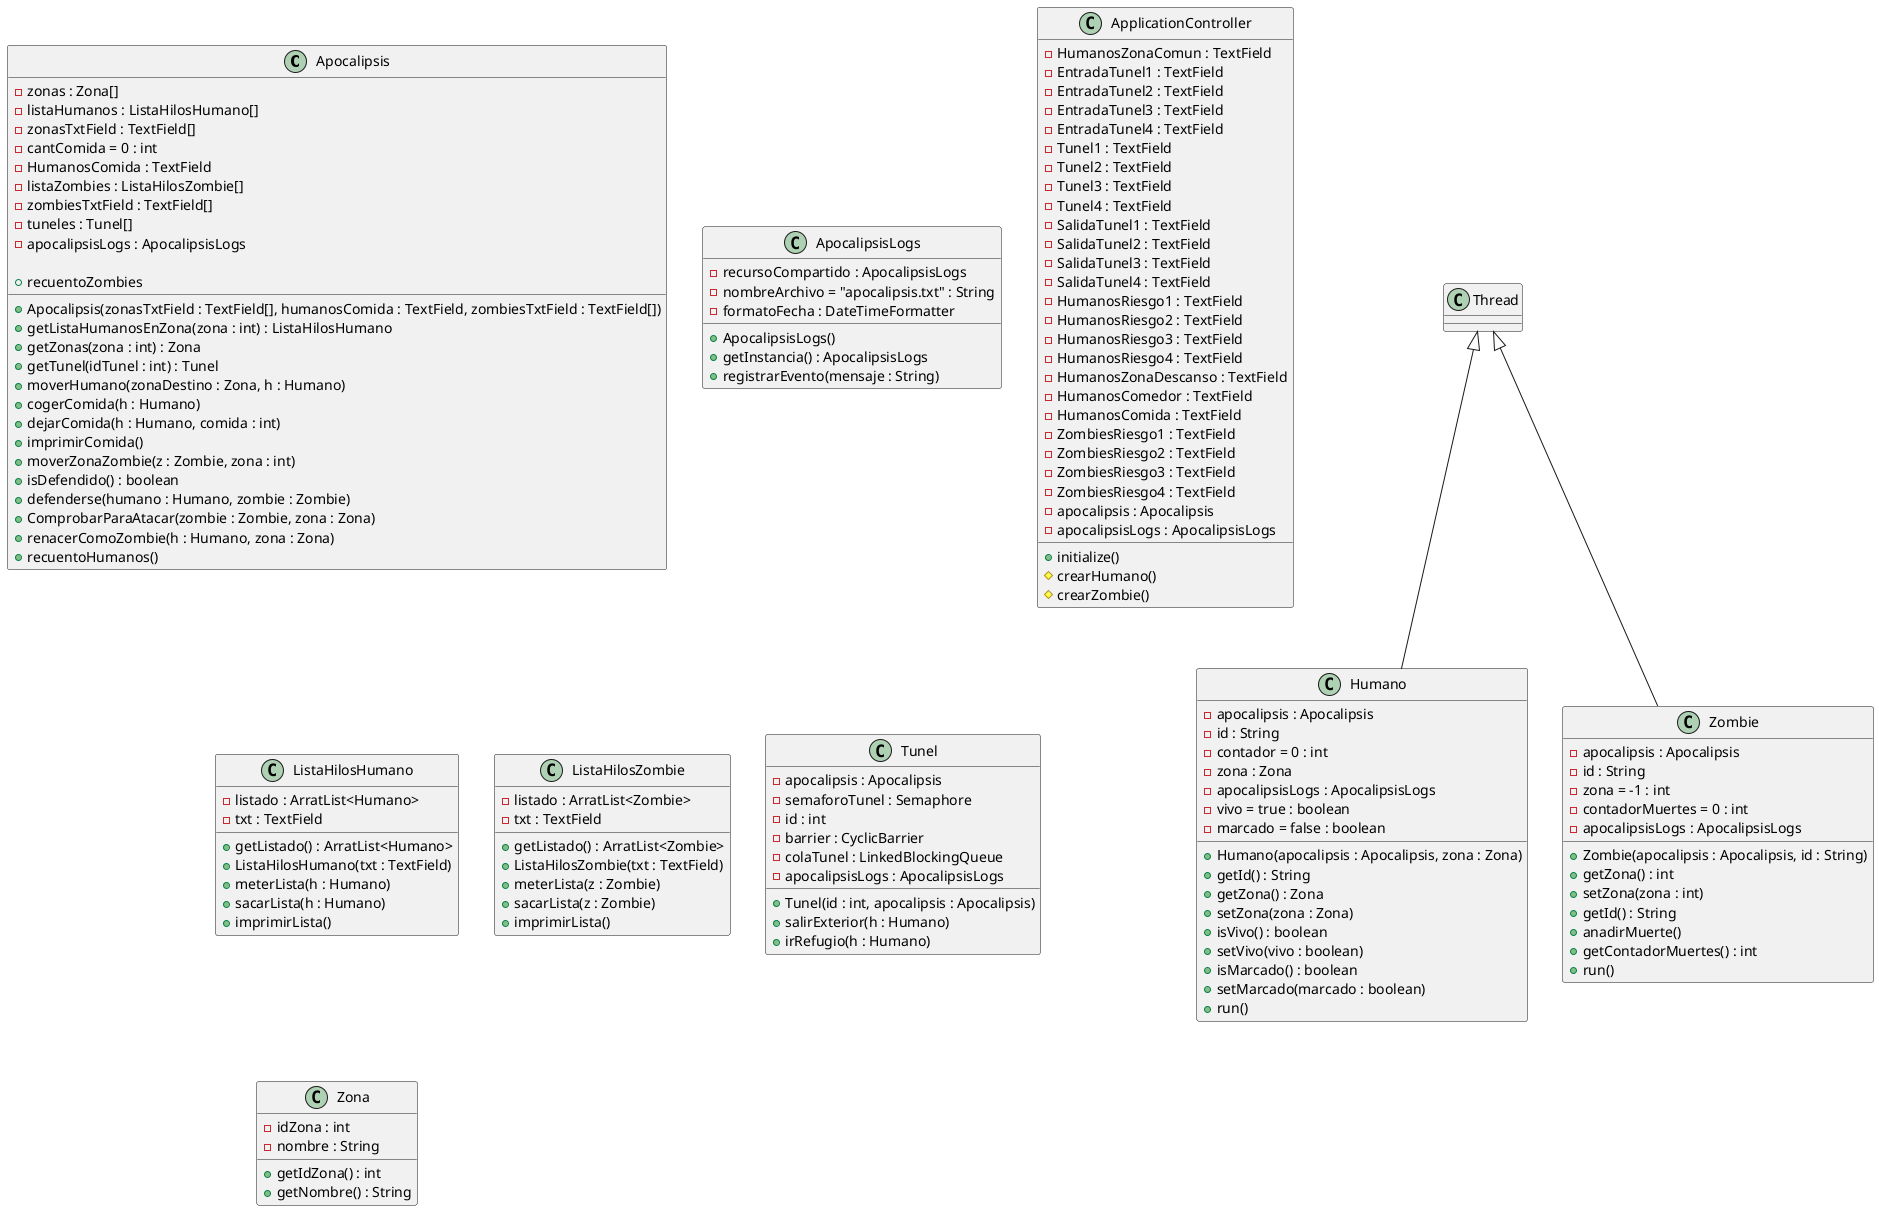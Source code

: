 @startuml
'https://plantuml.com/class-diagram

class Apocalipsis
class ApocalipsisLogs
class ApplicationController
class Humano
class ListaHilosHumano
class ListaHilosZombie
class Tunel
class Zombie
class Zona

class Zona{
-idZona : int
-nombre : String
+getIdZona() : int
+getNombre() : String
}

class ListaHilosHumano{
-listado : ArratList<Humano>
-txt : TextField
+getListado() : ArratList<Humano>
+ListaHilosHumano(txt : TextField)
+meterLista(h : Humano)
+sacarLista(h : Humano)
+imprimirLista()
}

class ListaHilosZombie{
-listado : ArratList<Zombie>
-txt : TextField
+getListado() : ArratList<Zombie>
+ListaHilosZombie(txt : TextField)
+meterLista(z : Zombie)
+sacarLista(z : Zombie)
+imprimirLista()
}

class Tunel{
-apocalipsis : Apocalipsis
-semaforoTunel : Semaphore
-id : int
-barrier : CyclicBarrier
-colaTunel : LinkedBlockingQueue
-apocalipsisLogs : ApocalipsisLogs
+Tunel(id : int, apocalipsis : Apocalipsis)
+salirExterior(h : Humano)
+irRefugio(h : Humano)
}

class Apocalipsis{
-zonas : Zona[]
-listaHumanos : ListaHilosHumano[]
-zonasTxtField : TextField[]
-cantComida = 0 : int
-HumanosComida : TextField
-listaZombies : ListaHilosZombie[]
-zombiesTxtField : TextField[]
-tuneles : Tunel[]
-apocalipsisLogs : ApocalipsisLogs

+Apocalipsis(zonasTxtField : TextField[], humanosComida : TextField, zombiesTxtField : TextField[])
+getListaHumanosEnZona(zona : int) : ListaHilosHumano
+getZonas(zona : int) : Zona
+getTunel(idTunel : int) : Tunel
+moverHumano(zonaDestino : Zona, h : Humano)
+cogerComida(h : Humano)
+dejarComida(h : Humano, comida : int)
+imprimirComida()
+moverZonaZombie(z : Zombie, zona : int)
+isDefendido() : boolean
+defenderse(humano : Humano, zombie : Zombie)
+ComprobarParaAtacar(zombie : Zombie, zona : Zona)
+renacerComoZombie(h : Humano, zona : Zona)
+recuentoHumanos()
+recuentoZombies
}

class Humano extends Thread {
-apocalipsis : Apocalipsis
-id : String
-contador = 0 : int
-zona : Zona
-apocalipsisLogs : ApocalipsisLogs
-vivo = true : boolean
-marcado = false : boolean
+Humano(apocalipsis : Apocalipsis, zona : Zona)
+getId() : String
+getZona() : Zona
+setZona(zona : Zona)
+isVivo() : boolean
+setVivo(vivo : boolean)
+isMarcado() : boolean
+setMarcado(marcado : boolean)
+run()
}

class Zombie extends Thread{
-apocalipsis : Apocalipsis
-id : String
-zona = -1 : int
-contadorMuertes = 0 : int
-apocalipsisLogs : ApocalipsisLogs
+Zombie(apocalipsis : Apocalipsis, id : String)
+getZona() : int
+setZona(zona : int)
+getId() : String
+anadirMuerte()
+getContadorMuertes() : int
+run()
}

class ApocalipsisLogs{
-recursoCompartido : ApocalipsisLogs
-nombreArchivo = "apocalipsis.txt" : String
-formatoFecha : DateTimeFormatter
+ApocalipsisLogs()
+getInstancia() : ApocalipsisLogs
+registrarEvento(mensaje : String)
}

class ApplicationController{
-HumanosZonaComun : TextField
-EntradaTunel1 : TextField
-EntradaTunel2 : TextField
-EntradaTunel3 : TextField
-EntradaTunel4 : TextField
-Tunel1 : TextField
-Tunel2 : TextField
-Tunel3 : TextField
-Tunel4 : TextField
-SalidaTunel1 : TextField
-SalidaTunel2 : TextField
-SalidaTunel3 : TextField
-SalidaTunel4 : TextField
-HumanosRiesgo1 : TextField
-HumanosRiesgo2 : TextField
-HumanosRiesgo3 : TextField
-HumanosRiesgo4 : TextField
-HumanosZonaDescanso : TextField
-HumanosComedor : TextField
-HumanosComida : TextField
-ZombiesRiesgo1 : TextField
-ZombiesRiesgo2 : TextField
-ZombiesRiesgo3 : TextField
-ZombiesRiesgo4 : TextField
-apocalipsis : Apocalipsis
-apocalipsisLogs : ApocalipsisLogs
+initialize()
#crearHumano()
#crearZombie()
}

@enduml